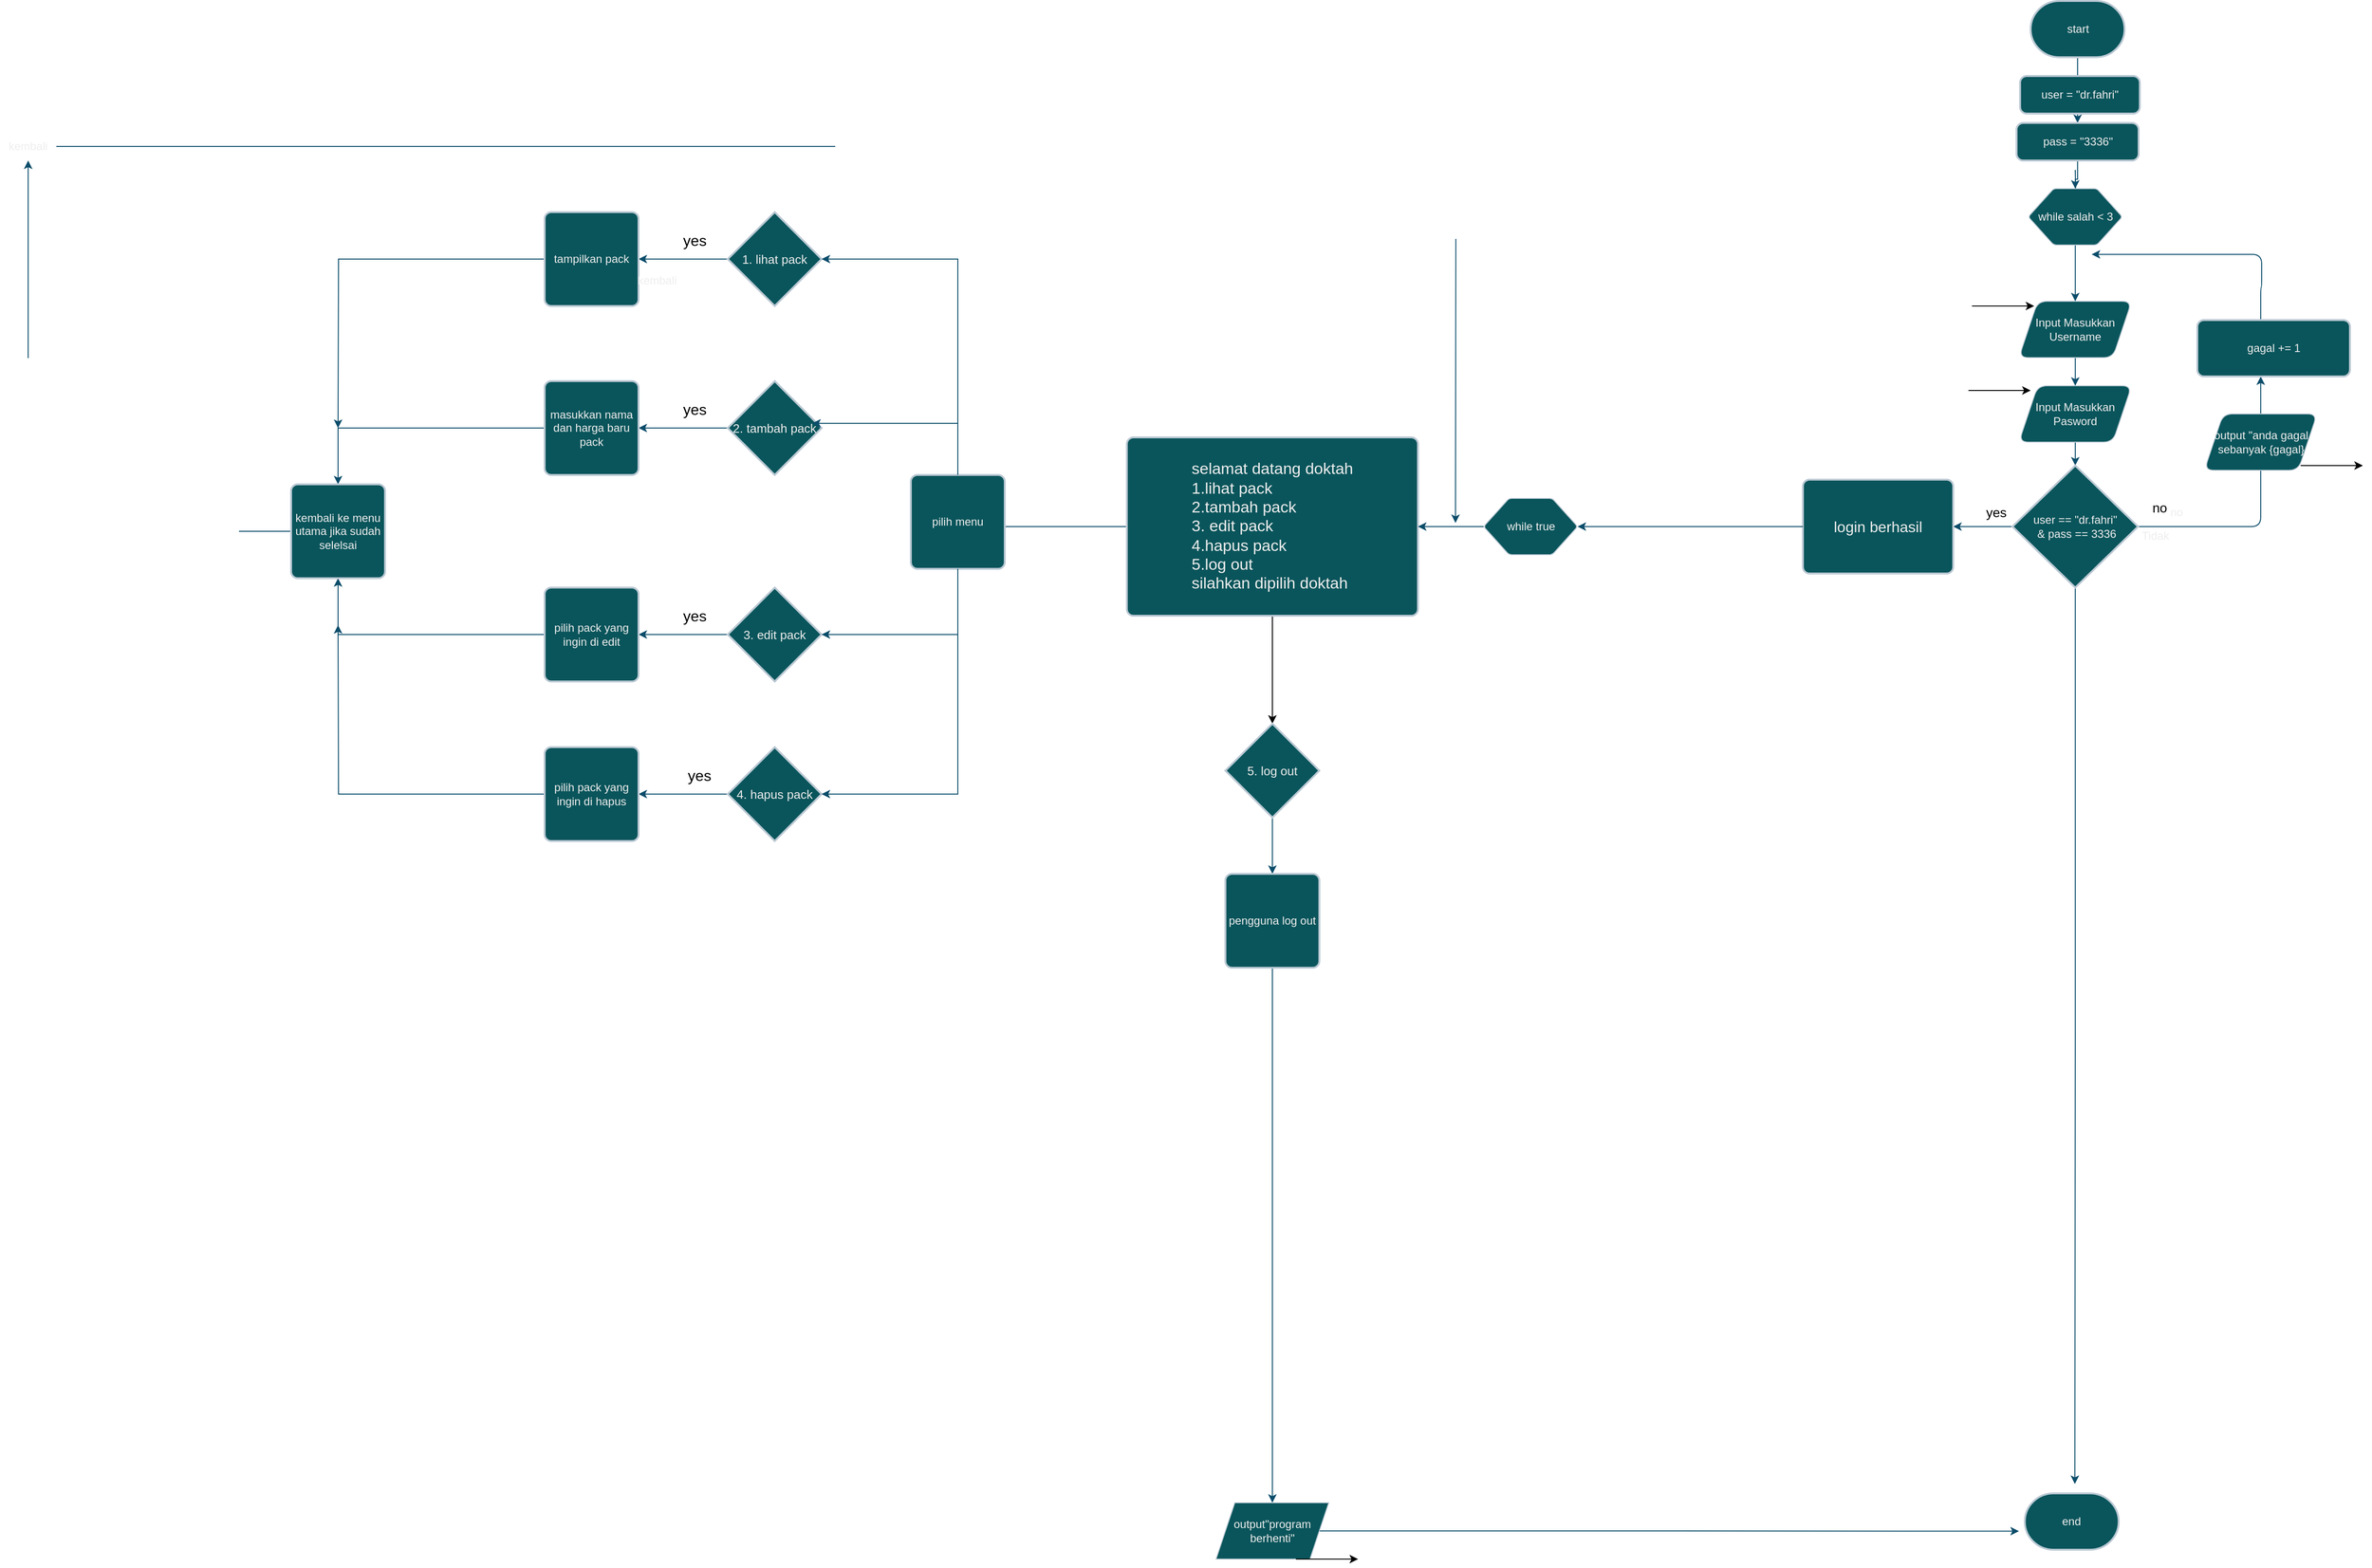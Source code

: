 <mxfile version="24.7.17">
  <diagram id="ow063_VG-V3vekkZYv4J" name="Page-1">
    <mxGraphModel dx="4556" dy="2064" grid="1" gridSize="10" guides="1" tooltips="1" connect="1" arrows="1" fold="1" page="1" pageScale="1" pageWidth="1100" pageHeight="850" math="0" shadow="0">
      <root>
        <mxCell id="0" />
        <mxCell id="1" parent="0" />
        <mxCell id="7BNNcUpY7Ui7uT_f6B9O-14" value="" style="edgeStyle=orthogonalEdgeStyle;rounded=1;orthogonalLoop=1;jettySize=auto;html=1;labelBackgroundColor=none;strokeColor=#0B4D6A;fontColor=default;" parent="1" source="7BNNcUpY7Ui7uT_f6B9O-2" target="7BNNcUpY7Ui7uT_f6B9O-13" edge="1">
          <mxGeometry relative="1" as="geometry" />
        </mxCell>
        <mxCell id="7BNNcUpY7Ui7uT_f6B9O-2" value="Input Masukkan Pasword" style="shape=parallelogram;perimeter=parallelogramPerimeter;whiteSpace=wrap;html=1;fixedSize=1;labelBackgroundColor=none;fillColor=#09555B;strokeColor=#BAC8D3;fontColor=#EEEEEE;rounded=1;" parent="1" vertex="1">
          <mxGeometry x="1380" y="420" width="120" height="60" as="geometry" />
        </mxCell>
        <mxCell id="7BNNcUpY7Ui7uT_f6B9O-6" value="" style="edgeStyle=orthogonalEdgeStyle;rounded=1;orthogonalLoop=1;jettySize=auto;html=1;labelBackgroundColor=none;strokeColor=#0B4D6A;fontColor=default;" parent="1" source="7BNNcUpY7Ui7uT_f6B9O-3" target="7BNNcUpY7Ui7uT_f6B9O-2" edge="1">
          <mxGeometry relative="1" as="geometry" />
        </mxCell>
        <mxCell id="7BNNcUpY7Ui7uT_f6B9O-3" value="Input Masukkan Username" style="shape=parallelogram;perimeter=parallelogramPerimeter;whiteSpace=wrap;html=1;fixedSize=1;labelBackgroundColor=none;fillColor=#09555B;strokeColor=#BAC8D3;fontColor=#EEEEEE;rounded=1;" parent="1" vertex="1">
          <mxGeometry x="1380" y="330" width="120" height="60" as="geometry" />
        </mxCell>
        <mxCell id="sDF-3lWNw89VGC4_ciGH-3" value="" style="edgeStyle=orthogonalEdgeStyle;rounded=0;orthogonalLoop=1;jettySize=auto;html=1;labelBackgroundColor=none;strokeColor=#0B4D6A;fontColor=default;" parent="1" source="7BNNcUpY7Ui7uT_f6B9O-7" target="sDF-3lWNw89VGC4_ciGH-2" edge="1">
          <mxGeometry relative="1" as="geometry" />
        </mxCell>
        <mxCell id="7BNNcUpY7Ui7uT_f6B9O-7" value="start" style="strokeWidth=2;html=1;shape=mxgraph.flowchart.terminator;whiteSpace=wrap;labelBackgroundColor=none;fillColor=#09555B;strokeColor=#BAC8D3;fontColor=#EEEEEE;rounded=1;" parent="1" vertex="1">
          <mxGeometry x="1392.5" y="10" width="100" height="60" as="geometry" />
        </mxCell>
        <mxCell id="7BNNcUpY7Ui7uT_f6B9O-11" value="" style="edgeStyle=orthogonalEdgeStyle;rounded=1;orthogonalLoop=1;jettySize=auto;html=1;labelBackgroundColor=none;strokeColor=#0B4D6A;fontColor=default;" parent="1" edge="1">
          <mxGeometry relative="1" as="geometry">
            <mxPoint x="1439.957" y="140" as="sourcePoint" />
            <mxPoint x="1439.957" y="150" as="targetPoint" />
          </mxGeometry>
        </mxCell>
        <mxCell id="dBrxgmBk9G-msEK50nz_-13" value="" style="edgeStyle=orthogonalEdgeStyle;rounded=1;orthogonalLoop=1;jettySize=auto;html=1;labelBackgroundColor=none;strokeColor=#0B4D6A;fontColor=default;" parent="1" target="dBrxgmBk9G-msEK50nz_-12" edge="1">
          <mxGeometry relative="1" as="geometry">
            <mxPoint x="1439.957" y="190" as="sourcePoint" />
          </mxGeometry>
        </mxCell>
        <mxCell id="7BNNcUpY7Ui7uT_f6B9O-24" style="edgeStyle=orthogonalEdgeStyle;rounded=1;orthogonalLoop=1;jettySize=auto;html=1;exitX=1;exitY=0.5;exitDx=0;exitDy=0;exitPerimeter=0;entryX=0.5;entryY=1;entryDx=0;entryDy=0;labelBackgroundColor=none;strokeColor=#0B4D6A;fontColor=default;" parent="1" source="7BNNcUpY7Ui7uT_f6B9O-13" target="7BNNcUpY7Ui7uT_f6B9O-16" edge="1">
          <mxGeometry relative="1" as="geometry">
            <mxPoint x="1647.5" y="440" as="targetPoint" />
            <Array as="points">
              <mxPoint x="1637.5" y="480" />
              <mxPoint x="1637.5" y="400" />
            </Array>
          </mxGeometry>
        </mxCell>
        <mxCell id="WnNB0ufm-qWZGkOerOgV-6" value="" style="edgeStyle=orthogonalEdgeStyle;rounded=0;orthogonalLoop=1;jettySize=auto;html=1;labelBackgroundColor=none;strokeColor=#0B4D6A;fontColor=default;" parent="1" source="7BNNcUpY7Ui7uT_f6B9O-13" target="WnNB0ufm-qWZGkOerOgV-2" edge="1">
          <mxGeometry relative="1" as="geometry" />
        </mxCell>
        <mxCell id="WnNB0ufm-qWZGkOerOgV-65" style="edgeStyle=orthogonalEdgeStyle;rounded=0;orthogonalLoop=1;jettySize=auto;html=1;exitX=0.5;exitY=1;exitDx=0;exitDy=0;exitPerimeter=0;labelBackgroundColor=none;strokeColor=#0B4D6A;fontColor=default;" parent="1" source="7BNNcUpY7Ui7uT_f6B9O-13" edge="1">
          <mxGeometry relative="1" as="geometry">
            <mxPoint x="1439.571" y="1590" as="targetPoint" />
          </mxGeometry>
        </mxCell>
        <mxCell id="7BNNcUpY7Ui7uT_f6B9O-13" value="user == &quot;dr.fahri&quot;&lt;div&gt;&amp;nbsp;&amp;amp; pass == 3336&lt;/div&gt;" style="strokeWidth=2;html=1;shape=mxgraph.flowchart.decision;whiteSpace=wrap;labelBackgroundColor=none;fillColor=#09555B;strokeColor=#BAC8D3;fontColor=#EEEEEE;rounded=1;" parent="1" vertex="1">
          <mxGeometry x="1373.12" y="505" width="133.75" height="130" as="geometry" />
        </mxCell>
        <mxCell id="dBrxgmBk9G-msEK50nz_-10" value="" style="edgeStyle=orthogonalEdgeStyle;rounded=1;orthogonalLoop=1;jettySize=auto;html=1;labelBackgroundColor=none;strokeColor=#0B4D6A;fontColor=default;" parent="1" source="7BNNcUpY7Ui7uT_f6B9O-16" edge="1">
          <mxGeometry relative="1" as="geometry">
            <mxPoint x="1637.5" y="410" as="targetPoint" />
          </mxGeometry>
        </mxCell>
        <mxCell id="7BNNcUpY7Ui7uT_f6B9O-16" value="output &quot;anda gagal sebanyak {gagal}" style="shape=parallelogram;perimeter=parallelogramPerimeter;whiteSpace=wrap;html=1;fixedSize=1;labelBackgroundColor=none;fillColor=#09555B;strokeColor=#BAC8D3;fontColor=#EEEEEE;rounded=1;" parent="1" vertex="1">
          <mxGeometry x="1577.5" y="450" width="120" height="60" as="geometry" />
        </mxCell>
        <mxCell id="dBrxgmBk9G-msEK50nz_-15" style="rounded=1;orthogonalLoop=1;jettySize=auto;html=1;exitX=0.5;exitY=0;exitDx=0;exitDy=0;edgeStyle=orthogonalEdgeStyle;labelBackgroundColor=none;strokeColor=#0B4D6A;fontColor=default;" parent="1" edge="1">
          <mxGeometry relative="1" as="geometry">
            <mxPoint x="1457.5" y="280" as="targetPoint" />
            <mxPoint x="1637.5" y="350" as="sourcePoint" />
            <Array as="points">
              <mxPoint x="1637.5" y="315" />
              <mxPoint x="1638.5" y="315" />
            </Array>
          </mxGeometry>
        </mxCell>
        <mxCell id="dBrxgmBk9G-msEK50nz_-2" value="Tidak" style="text;html=1;align=center;verticalAlign=middle;resizable=0;points=[];autosize=1;strokeColor=none;fillColor=none;labelBackgroundColor=none;fontColor=#EEEEEE;rounded=1;" parent="1" vertex="1">
          <mxGeometry x="1500" y="565" width="50" height="30" as="geometry" />
        </mxCell>
        <mxCell id="dBrxgmBk9G-msEK50nz_-16" value="" style="edgeStyle=orthogonalEdgeStyle;rounded=1;orthogonalLoop=1;jettySize=auto;html=1;labelBackgroundColor=none;strokeColor=#0B4D6A;fontColor=default;" parent="1" source="dBrxgmBk9G-msEK50nz_-12" target="7BNNcUpY7Ui7uT_f6B9O-3" edge="1">
          <mxGeometry relative="1" as="geometry" />
        </mxCell>
        <mxCell id="dBrxgmBk9G-msEK50nz_-12" value="while salah &amp;lt; 3" style="verticalLabelPosition=middle;verticalAlign=middle;html=1;shape=hexagon;perimeter=hexagonPerimeter2;arcSize=6;size=0.27;align=center;labelPosition=center;labelBackgroundColor=none;fillColor=#09555B;strokeColor=#BAC8D3;fontColor=#EEEEEE;rounded=1;" parent="1" vertex="1">
          <mxGeometry x="1390" y="210" width="100" height="60" as="geometry" />
        </mxCell>
        <mxCell id="dBrxgmBk9G-msEK50nz_-40" value="gagal += 1" style="rounded=1;whiteSpace=wrap;html=1;absoluteArcSize=1;arcSize=14;strokeWidth=2;labelBackgroundColor=none;fillColor=#09555B;strokeColor=#BAC8D3;fontColor=#EEEEEE;" parent="1" vertex="1">
          <mxGeometry x="1570" y="350" width="162.5" height="60" as="geometry" />
        </mxCell>
        <mxCell id="sDF-3lWNw89VGC4_ciGH-1" value="user = &quot;dr.fahri&quot;" style="rounded=1;whiteSpace=wrap;html=1;absoluteArcSize=1;arcSize=14;strokeWidth=2;fillColor=#09555B;strokeColor=#BAC8D3;labelBackgroundColor=none;fontColor=#EEEEEE;" parent="1" vertex="1">
          <mxGeometry x="1381.25" y="90" width="127.5" height="40" as="geometry" />
        </mxCell>
        <mxCell id="sDF-3lWNw89VGC4_ciGH-4" value="" style="edgeStyle=orthogonalEdgeStyle;rounded=0;orthogonalLoop=1;jettySize=auto;html=1;labelBackgroundColor=none;strokeColor=#0B4D6A;fontColor=default;" parent="1" source="sDF-3lWNw89VGC4_ciGH-2" target="dBrxgmBk9G-msEK50nz_-12" edge="1">
          <mxGeometry relative="1" as="geometry" />
        </mxCell>
        <mxCell id="sDF-3lWNw89VGC4_ciGH-2" value="pass = &quot;3336&quot;" style="rounded=1;whiteSpace=wrap;html=1;absoluteArcSize=1;arcSize=14;strokeWidth=2;fillColor=#09555B;strokeColor=#BAC8D3;labelBackgroundColor=none;fontColor=#EEEEEE;" parent="1" vertex="1">
          <mxGeometry x="1377.5" y="140" width="130" height="40" as="geometry" />
        </mxCell>
        <mxCell id="BMUwDCnW8Ut4nbrkXiIB-1" value="&lt;font color=&quot;#000000&quot; style=&quot;font-size: 14px;&quot;&gt;yes&lt;/font&gt;" style="text;html=1;align=center;verticalAlign=middle;whiteSpace=wrap;rounded=0;labelBackgroundColor=none;fontColor=#EEEEEE;" parent="1" vertex="1">
          <mxGeometry x="1326.25" y="540" width="60" height="30" as="geometry" />
        </mxCell>
        <mxCell id="BMUwDCnW8Ut4nbrkXiIB-2" value="no" style="text;html=1;align=center;verticalAlign=middle;whiteSpace=wrap;rounded=0;labelBackgroundColor=none;fontColor=#EEEEEE;" parent="1" vertex="1">
          <mxGeometry x="1517.5" y="540" width="60" height="30" as="geometry" />
        </mxCell>
        <mxCell id="WnNB0ufm-qWZGkOerOgV-2" value="&lt;font style=&quot;font-size: 16px;&quot;&gt;login berhasil&lt;/font&gt;" style="rounded=1;whiteSpace=wrap;html=1;absoluteArcSize=1;arcSize=14;strokeWidth=2;labelBackgroundColor=none;fillColor=#09555B;strokeColor=#BAC8D3;fontColor=#EEEEEE;" parent="1" vertex="1">
          <mxGeometry x="1150" y="520" width="160" height="100" as="geometry" />
        </mxCell>
        <mxCell id="Xq2KbLmmlqhMLaFqcAf8-1" style="edgeStyle=orthogonalEdgeStyle;rounded=0;orthogonalLoop=1;jettySize=auto;html=1;exitX=0;exitY=0.5;exitDx=0;exitDy=0;labelBackgroundColor=none;strokeColor=#0B4D6A;fontColor=default;" parent="1" source="WnNB0ufm-qWZGkOerOgV-7" edge="1">
          <mxGeometry relative="1" as="geometry">
            <mxPoint x="230" y="570" as="targetPoint" />
          </mxGeometry>
        </mxCell>
        <mxCell id="2GlJDG4ceJ929ZNw-_GK-1" value="" style="edgeStyle=orthogonalEdgeStyle;rounded=0;orthogonalLoop=1;jettySize=auto;html=1;" parent="1" source="WnNB0ufm-qWZGkOerOgV-7" target="WnNB0ufm-qWZGkOerOgV-16" edge="1">
          <mxGeometry relative="1" as="geometry" />
        </mxCell>
        <mxCell id="WnNB0ufm-qWZGkOerOgV-7" value="&lt;font style=&quot;font-size: 17px;&quot;&gt;selamat datang doktah&lt;/font&gt;&lt;div style=&quot;text-align: justify; font-size: 17px;&quot;&gt;&lt;font style=&quot;font-size: 17px;&quot;&gt;1.lihat pack&lt;/font&gt;&lt;/div&gt;&lt;div style=&quot;text-align: justify; font-size: 17px;&quot;&gt;&lt;font style=&quot;font-size: 17px;&quot;&gt;2.tambah pack&lt;/font&gt;&lt;/div&gt;&lt;div style=&quot;text-align: justify; font-size: 17px;&quot;&gt;&lt;font style=&quot;font-size: 17px;&quot;&gt;3. edit pack&lt;/font&gt;&lt;/div&gt;&lt;div style=&quot;text-align: justify; font-size: 17px;&quot;&gt;&lt;font style=&quot;font-size: 17px;&quot;&gt;4.hapus pack&lt;/font&gt;&lt;/div&gt;&lt;div style=&quot;text-align: justify; font-size: 17px;&quot;&gt;&lt;font style=&quot;font-size: 17px;&quot;&gt;5.log out&lt;/font&gt;&lt;/div&gt;&lt;div style=&quot;text-align: justify; font-size: 17px;&quot;&gt;&lt;font style=&quot;font-size: 17px;&quot;&gt;silahkan dipilih doktah&lt;/font&gt;&lt;/div&gt;" style="rounded=1;whiteSpace=wrap;html=1;absoluteArcSize=1;arcSize=14;strokeWidth=2;align=center;labelBackgroundColor=none;fillColor=#09555B;strokeColor=#BAC8D3;fontColor=#EEEEEE;" parent="1" vertex="1">
          <mxGeometry x="430" y="475" width="310" height="190" as="geometry" />
        </mxCell>
        <mxCell id="WnNB0ufm-qWZGkOerOgV-34" value="" style="edgeStyle=orthogonalEdgeStyle;rounded=0;orthogonalLoop=1;jettySize=auto;html=1;labelBackgroundColor=none;strokeColor=#0B4D6A;fontColor=default;" parent="1" source="WnNB0ufm-qWZGkOerOgV-9" target="WnNB0ufm-qWZGkOerOgV-24" edge="1">
          <mxGeometry relative="1" as="geometry" />
        </mxCell>
        <mxCell id="WnNB0ufm-qWZGkOerOgV-9" value="&lt;font style=&quot;font-size: 13px;&quot;&gt;1. lihat pack&lt;/font&gt;" style="strokeWidth=2;html=1;shape=mxgraph.flowchart.decision;whiteSpace=wrap;labelBackgroundColor=none;fillColor=#09555B;strokeColor=#BAC8D3;fontColor=#EEEEEE;" parent="1" vertex="1">
          <mxGeometry x="5" y="235" width="100" height="100" as="geometry" />
        </mxCell>
        <mxCell id="WnNB0ufm-qWZGkOerOgV-33" value="" style="edgeStyle=orthogonalEdgeStyle;rounded=0;orthogonalLoop=1;jettySize=auto;html=1;labelBackgroundColor=none;strokeColor=#0B4D6A;fontColor=default;" parent="1" source="WnNB0ufm-qWZGkOerOgV-15" target="WnNB0ufm-qWZGkOerOgV-28" edge="1">
          <mxGeometry relative="1" as="geometry" />
        </mxCell>
        <mxCell id="WnNB0ufm-qWZGkOerOgV-15" value="&lt;span style=&quot;font-size: 13px;&quot;&gt;2. tambah pack&lt;/span&gt;" style="strokeWidth=2;html=1;shape=mxgraph.flowchart.decision;whiteSpace=wrap;labelBackgroundColor=none;fillColor=#09555B;strokeColor=#BAC8D3;fontColor=#EEEEEE;" parent="1" vertex="1">
          <mxGeometry x="5" y="415" width="100" height="100" as="geometry" />
        </mxCell>
        <mxCell id="Xq2KbLmmlqhMLaFqcAf8-14" style="edgeStyle=orthogonalEdgeStyle;rounded=0;orthogonalLoop=1;jettySize=auto;html=1;exitX=0.5;exitY=1;exitDx=0;exitDy=0;exitPerimeter=0;entryX=0.5;entryY=0;entryDx=0;entryDy=0;labelBackgroundColor=none;strokeColor=#0B4D6A;fontColor=default;" parent="1" source="WnNB0ufm-qWZGkOerOgV-16" target="WnNB0ufm-qWZGkOerOgV-25" edge="1">
          <mxGeometry relative="1" as="geometry" />
        </mxCell>
        <mxCell id="WnNB0ufm-qWZGkOerOgV-16" value="&lt;span style=&quot;font-size: 13px;&quot;&gt;5. log out&lt;/span&gt;" style="strokeWidth=2;html=1;shape=mxgraph.flowchart.decision;whiteSpace=wrap;labelBackgroundColor=none;fillColor=#09555B;strokeColor=#BAC8D3;fontColor=#EEEEEE;" parent="1" vertex="1">
          <mxGeometry x="535" y="780" width="100" height="100" as="geometry" />
        </mxCell>
        <mxCell id="Xq2KbLmmlqhMLaFqcAf8-3" value="" style="edgeStyle=orthogonalEdgeStyle;rounded=0;orthogonalLoop=1;jettySize=auto;html=1;labelBackgroundColor=none;strokeColor=#0B4D6A;fontColor=default;" parent="1" source="WnNB0ufm-qWZGkOerOgV-17" target="WnNB0ufm-qWZGkOerOgV-26" edge="1">
          <mxGeometry relative="1" as="geometry" />
        </mxCell>
        <mxCell id="WnNB0ufm-qWZGkOerOgV-17" value="&lt;span style=&quot;font-size: 13px;&quot;&gt;4. hapus pack&lt;/span&gt;" style="strokeWidth=2;html=1;shape=mxgraph.flowchart.decision;whiteSpace=wrap;labelBackgroundColor=none;fillColor=#09555B;strokeColor=#BAC8D3;fontColor=#EEEEEE;" parent="1" vertex="1">
          <mxGeometry x="5" y="805" width="100" height="100" as="geometry" />
        </mxCell>
        <mxCell id="Xq2KbLmmlqhMLaFqcAf8-2" value="" style="edgeStyle=orthogonalEdgeStyle;rounded=0;orthogonalLoop=1;jettySize=auto;html=1;labelBackgroundColor=none;strokeColor=#0B4D6A;fontColor=default;" parent="1" source="WnNB0ufm-qWZGkOerOgV-18" target="WnNB0ufm-qWZGkOerOgV-27" edge="1">
          <mxGeometry relative="1" as="geometry" />
        </mxCell>
        <mxCell id="WnNB0ufm-qWZGkOerOgV-18" value="&lt;span style=&quot;font-size: 13px;&quot;&gt;3. edit pack&lt;/span&gt;" style="strokeWidth=2;html=1;shape=mxgraph.flowchart.decision;whiteSpace=wrap;labelBackgroundColor=none;fillColor=#09555B;strokeColor=#BAC8D3;fontColor=#EEEEEE;" parent="1" vertex="1">
          <mxGeometry x="5" y="635" width="100" height="100" as="geometry" />
        </mxCell>
        <mxCell id="Xq2KbLmmlqhMLaFqcAf8-12" style="edgeStyle=orthogonalEdgeStyle;rounded=0;orthogonalLoop=1;jettySize=auto;html=1;exitX=0;exitY=0.5;exitDx=0;exitDy=0;labelBackgroundColor=none;strokeColor=#0B4D6A;fontColor=default;" parent="1" source="WnNB0ufm-qWZGkOerOgV-24" edge="1">
          <mxGeometry relative="1" as="geometry">
            <mxPoint x="-410" y="465" as="targetPoint" />
          </mxGeometry>
        </mxCell>
        <mxCell id="WnNB0ufm-qWZGkOerOgV-24" value="tampilkan pack" style="rounded=1;whiteSpace=wrap;html=1;absoluteArcSize=1;arcSize=14;strokeWidth=2;labelBackgroundColor=none;fillColor=#09555B;strokeColor=#BAC8D3;fontColor=#EEEEEE;" parent="1" vertex="1">
          <mxGeometry x="-190" y="235" width="100" height="100" as="geometry" />
        </mxCell>
        <mxCell id="Xq2KbLmmlqhMLaFqcAf8-16" style="edgeStyle=orthogonalEdgeStyle;rounded=0;orthogonalLoop=1;jettySize=auto;html=1;exitX=0.5;exitY=1;exitDx=0;exitDy=0;entryX=0.5;entryY=0;entryDx=0;entryDy=0;labelBackgroundColor=none;strokeColor=#0B4D6A;fontColor=default;" parent="1" source="WnNB0ufm-qWZGkOerOgV-25" target="WnNB0ufm-qWZGkOerOgV-59" edge="1">
          <mxGeometry relative="1" as="geometry" />
        </mxCell>
        <mxCell id="WnNB0ufm-qWZGkOerOgV-25" value="pengguna log out" style="rounded=1;whiteSpace=wrap;html=1;absoluteArcSize=1;arcSize=14;strokeWidth=2;labelBackgroundColor=none;fillColor=#09555B;strokeColor=#BAC8D3;fontColor=#EEEEEE;" parent="1" vertex="1">
          <mxGeometry x="535" y="940" width="100" height="100" as="geometry" />
        </mxCell>
        <mxCell id="Xq2KbLmmlqhMLaFqcAf8-11" style="edgeStyle=orthogonalEdgeStyle;rounded=0;orthogonalLoop=1;jettySize=auto;html=1;exitX=0;exitY=0.5;exitDx=0;exitDy=0;labelBackgroundColor=none;strokeColor=#0B4D6A;fontColor=default;" parent="1" source="WnNB0ufm-qWZGkOerOgV-26" edge="1">
          <mxGeometry relative="1" as="geometry">
            <mxPoint x="-410" y="675" as="targetPoint" />
          </mxGeometry>
        </mxCell>
        <mxCell id="WnNB0ufm-qWZGkOerOgV-26" value="pilih pack yang ingin di hapus" style="rounded=1;whiteSpace=wrap;html=1;absoluteArcSize=1;arcSize=14;strokeWidth=2;labelBackgroundColor=none;fillColor=#09555B;strokeColor=#BAC8D3;fontColor=#EEEEEE;" parent="1" vertex="1">
          <mxGeometry x="-190" y="805" width="100" height="100" as="geometry" />
        </mxCell>
        <mxCell id="Xq2KbLmmlqhMLaFqcAf8-10" style="edgeStyle=orthogonalEdgeStyle;rounded=0;orthogonalLoop=1;jettySize=auto;html=1;exitX=0;exitY=0.5;exitDx=0;exitDy=0;labelBackgroundColor=none;strokeColor=#0B4D6A;fontColor=default;" parent="1" source="WnNB0ufm-qWZGkOerOgV-27" target="Xq2KbLmmlqhMLaFqcAf8-4" edge="1">
          <mxGeometry relative="1" as="geometry" />
        </mxCell>
        <mxCell id="WnNB0ufm-qWZGkOerOgV-27" value="pilih pack yang ingin di edit" style="rounded=1;whiteSpace=wrap;html=1;absoluteArcSize=1;arcSize=14;strokeWidth=2;labelBackgroundColor=none;fillColor=#09555B;strokeColor=#BAC8D3;fontColor=#EEEEEE;" parent="1" vertex="1">
          <mxGeometry x="-190" y="635" width="100" height="100" as="geometry" />
        </mxCell>
        <mxCell id="Xq2KbLmmlqhMLaFqcAf8-7" style="edgeStyle=orthogonalEdgeStyle;rounded=0;orthogonalLoop=1;jettySize=auto;html=1;exitX=0;exitY=0.5;exitDx=0;exitDy=0;labelBackgroundColor=none;strokeColor=#0B4D6A;fontColor=default;" parent="1" source="WnNB0ufm-qWZGkOerOgV-28" target="Xq2KbLmmlqhMLaFqcAf8-4" edge="1">
          <mxGeometry relative="1" as="geometry" />
        </mxCell>
        <mxCell id="WnNB0ufm-qWZGkOerOgV-28" value="masukkan nama dan harga baru pack" style="rounded=1;whiteSpace=wrap;html=1;absoluteArcSize=1;arcSize=14;strokeWidth=2;labelBackgroundColor=none;fillColor=#09555B;strokeColor=#BAC8D3;fontColor=#EEEEEE;" parent="1" vertex="1">
          <mxGeometry x="-190" y="415" width="100" height="100" as="geometry" />
        </mxCell>
        <mxCell id="WnNB0ufm-qWZGkOerOgV-36" style="edgeStyle=orthogonalEdgeStyle;rounded=0;orthogonalLoop=1;jettySize=auto;html=1;exitX=0.5;exitY=1;exitDx=0;exitDy=0;exitPerimeter=0;labelBackgroundColor=none;strokeColor=#0B4D6A;fontColor=default;" parent="1" edge="1">
          <mxGeometry relative="1" as="geometry">
            <mxPoint x="-460" y="665" as="sourcePoint" />
            <mxPoint x="-460" y="665" as="targetPoint" />
          </mxGeometry>
        </mxCell>
        <mxCell id="WnNB0ufm-qWZGkOerOgV-45" value="" style="edgeStyle=orthogonalEdgeStyle;rounded=0;orthogonalLoop=1;jettySize=auto;html=1;exitX=0;exitY=0.5;exitDx=0;exitDy=0;labelBackgroundColor=none;strokeColor=#0B4D6A;fontColor=default;" parent="1" source="WnNB0ufm-qWZGkOerOgV-2" target="WnNB0ufm-qWZGkOerOgV-44" edge="1">
          <mxGeometry relative="1" as="geometry">
            <mxPoint x="1150" y="570" as="sourcePoint" />
            <mxPoint x="870" y="570" as="targetPoint" />
          </mxGeometry>
        </mxCell>
        <mxCell id="WnNB0ufm-qWZGkOerOgV-46" value="" style="edgeStyle=orthogonalEdgeStyle;rounded=0;orthogonalLoop=1;jettySize=auto;html=1;labelBackgroundColor=none;strokeColor=#0B4D6A;fontColor=default;" parent="1" source="WnNB0ufm-qWZGkOerOgV-44" target="WnNB0ufm-qWZGkOerOgV-7" edge="1">
          <mxGeometry relative="1" as="geometry" />
        </mxCell>
        <mxCell id="WnNB0ufm-qWZGkOerOgV-44" value="while true" style="verticalLabelPosition=middle;verticalAlign=middle;html=1;shape=hexagon;perimeter=hexagonPerimeter2;arcSize=6;size=0.27;align=center;labelPosition=center;labelBackgroundColor=none;fillColor=#09555B;strokeColor=#BAC8D3;fontColor=#EEEEEE;rounded=1;" parent="1" vertex="1">
          <mxGeometry x="810" y="540" width="100" height="60" as="geometry" />
        </mxCell>
        <mxCell id="WnNB0ufm-qWZGkOerOgV-55" value="kembali" style="text;html=1;align=center;verticalAlign=middle;whiteSpace=wrap;rounded=0;labelBackgroundColor=none;fontColor=#EEEEEE;" parent="1" vertex="1">
          <mxGeometry x="-100.091" y="292.5" width="60" height="30" as="geometry" />
        </mxCell>
        <mxCell id="WnNB0ufm-qWZGkOerOgV-64" style="edgeStyle=orthogonalEdgeStyle;rounded=0;orthogonalLoop=1;jettySize=auto;html=1;exitX=1;exitY=0.5;exitDx=0;exitDy=0;labelBackgroundColor=none;strokeColor=#0B4D6A;fontColor=default;" parent="1" source="WnNB0ufm-qWZGkOerOgV-59" edge="1">
          <mxGeometry relative="1" as="geometry">
            <mxPoint x="1380" y="1640.286" as="targetPoint" />
          </mxGeometry>
        </mxCell>
        <mxCell id="WnNB0ufm-qWZGkOerOgV-59" value="output&quot;program berhenti&quot;" style="shape=parallelogram;perimeter=parallelogramPerimeter;whiteSpace=wrap;html=1;fixedSize=1;labelBackgroundColor=none;fillColor=#09555B;strokeColor=#BAC8D3;fontColor=#EEEEEE;" parent="1" vertex="1">
          <mxGeometry x="524.999" y="1610" width="120" height="60" as="geometry" />
        </mxCell>
        <mxCell id="WnNB0ufm-qWZGkOerOgV-62" value="end" style="strokeWidth=2;html=1;shape=mxgraph.flowchart.terminator;whiteSpace=wrap;labelBackgroundColor=none;fillColor=#09555B;strokeColor=#BAC8D3;fontColor=#EEEEEE;" parent="1" vertex="1">
          <mxGeometry x="1386.25" y="1600" width="100" height="60" as="geometry" />
        </mxCell>
        <mxCell id="Xq2KbLmmlqhMLaFqcAf8-17" style="edgeStyle=orthogonalEdgeStyle;rounded=0;orthogonalLoop=1;jettySize=auto;html=1;exitX=0;exitY=0.5;exitDx=0;exitDy=0;labelBackgroundColor=none;strokeColor=#0B4D6A;fontColor=default;" parent="1" source="Xq2KbLmmlqhMLaFqcAf8-4" target="Xq2KbLmmlqhMLaFqcAf8-18" edge="1">
          <mxGeometry relative="1" as="geometry">
            <mxPoint x="-740" y="165" as="targetPoint" />
          </mxGeometry>
        </mxCell>
        <mxCell id="Xq2KbLmmlqhMLaFqcAf8-4" value="kembali ke menu utama jika sudah selelsai" style="rounded=1;whiteSpace=wrap;html=1;absoluteArcSize=1;arcSize=14;strokeWidth=2;labelBackgroundColor=none;fillColor=#09555B;strokeColor=#BAC8D3;fontColor=#EEEEEE;" parent="1" vertex="1">
          <mxGeometry x="-460" y="525" width="100" height="100" as="geometry" />
        </mxCell>
        <mxCell id="Xq2KbLmmlqhMLaFqcAf8-19" style="edgeStyle=orthogonalEdgeStyle;rounded=0;orthogonalLoop=1;jettySize=auto;html=1;exitX=1;exitY=0.5;exitDx=0;exitDy=0;labelBackgroundColor=none;strokeColor=#0B4D6A;fontColor=default;" parent="1" source="Xq2KbLmmlqhMLaFqcAf8-18" edge="1">
          <mxGeometry relative="1" as="geometry">
            <mxPoint x="780" y="566.154" as="targetPoint" />
          </mxGeometry>
        </mxCell>
        <mxCell id="Xq2KbLmmlqhMLaFqcAf8-18" value="kembali" style="text;html=1;align=center;verticalAlign=middle;whiteSpace=wrap;rounded=0;labelBackgroundColor=none;fontColor=#EEEEEE;" parent="1" vertex="1">
          <mxGeometry x="-770" y="150" width="60" height="30" as="geometry" />
        </mxCell>
        <mxCell id="Xq2KbLmmlqhMLaFqcAf8-20" value="pilih menu" style="rounded=1;whiteSpace=wrap;html=1;absoluteArcSize=1;arcSize=14;strokeWidth=2;strokeColor=#BAC8D3;fontColor=#EEEEEE;fillColor=#09555B;labelBackgroundColor=none;" parent="1" vertex="1">
          <mxGeometry x="200" y="515" width="100" height="100" as="geometry" />
        </mxCell>
        <mxCell id="Xq2KbLmmlqhMLaFqcAf8-23" style="edgeStyle=orthogonalEdgeStyle;rounded=0;orthogonalLoop=1;jettySize=auto;html=1;exitX=0.5;exitY=0;exitDx=0;exitDy=0;entryX=1;entryY=0.5;entryDx=0;entryDy=0;entryPerimeter=0;strokeColor=#0B4D6A;labelBackgroundColor=none;fontColor=default;" parent="1" source="Xq2KbLmmlqhMLaFqcAf8-20" target="WnNB0ufm-qWZGkOerOgV-9" edge="1">
          <mxGeometry relative="1" as="geometry" />
        </mxCell>
        <mxCell id="Xq2KbLmmlqhMLaFqcAf8-24" style="edgeStyle=orthogonalEdgeStyle;rounded=0;orthogonalLoop=1;jettySize=auto;html=1;exitX=0.5;exitY=0;exitDx=0;exitDy=0;entryX=0.9;entryY=0.45;entryDx=0;entryDy=0;entryPerimeter=0;strokeColor=#0B4D6A;labelBackgroundColor=none;fontColor=default;" parent="1" source="Xq2KbLmmlqhMLaFqcAf8-20" target="WnNB0ufm-qWZGkOerOgV-15" edge="1">
          <mxGeometry relative="1" as="geometry" />
        </mxCell>
        <mxCell id="Xq2KbLmmlqhMLaFqcAf8-25" style="edgeStyle=orthogonalEdgeStyle;rounded=0;orthogonalLoop=1;jettySize=auto;html=1;exitX=0.5;exitY=1;exitDx=0;exitDy=0;entryX=1;entryY=0.5;entryDx=0;entryDy=0;entryPerimeter=0;strokeColor=#0B4D6A;labelBackgroundColor=none;fontColor=default;" parent="1" source="Xq2KbLmmlqhMLaFqcAf8-20" target="WnNB0ufm-qWZGkOerOgV-17" edge="1">
          <mxGeometry relative="1" as="geometry" />
        </mxCell>
        <mxCell id="Xq2KbLmmlqhMLaFqcAf8-26" style="edgeStyle=orthogonalEdgeStyle;rounded=0;orthogonalLoop=1;jettySize=auto;html=1;exitX=0.5;exitY=1;exitDx=0;exitDy=0;entryX=1;entryY=0.5;entryDx=0;entryDy=0;entryPerimeter=0;strokeColor=#0B4D6A;labelBackgroundColor=none;fontColor=default;" parent="1" source="Xq2KbLmmlqhMLaFqcAf8-20" target="WnNB0ufm-qWZGkOerOgV-18" edge="1">
          <mxGeometry relative="1" as="geometry" />
        </mxCell>
        <mxCell id="Xq2KbLmmlqhMLaFqcAf8-27" value="&lt;font style=&quot;font-size: 16px;&quot; color=&quot;#000000&quot;&gt;yes&lt;/font&gt;" style="text;html=1;align=center;verticalAlign=middle;whiteSpace=wrap;rounded=0;fontColor=#EEEEEE;labelBackgroundColor=none;" parent="1" vertex="1">
          <mxGeometry x="-60" y="250" width="60" height="30" as="geometry" />
        </mxCell>
        <mxCell id="Xq2KbLmmlqhMLaFqcAf8-28" value="&lt;font style=&quot;font-size: 16px;&quot; color=&quot;#000000&quot;&gt;yes&lt;/font&gt;" style="text;html=1;align=center;verticalAlign=middle;whiteSpace=wrap;rounded=0;fontColor=#EEEEEE;labelBackgroundColor=none;" parent="1" vertex="1">
          <mxGeometry x="-55" y="820" width="60" height="30" as="geometry" />
        </mxCell>
        <mxCell id="Xq2KbLmmlqhMLaFqcAf8-29" value="&lt;font style=&quot;font-size: 16px;&quot; color=&quot;#000000&quot;&gt;yes&lt;/font&gt;" style="text;html=1;align=center;verticalAlign=middle;whiteSpace=wrap;rounded=0;fontColor=#EEEEEE;labelBackgroundColor=none;" parent="1" vertex="1">
          <mxGeometry x="-60" y="650" width="60" height="30" as="geometry" />
        </mxCell>
        <mxCell id="Xq2KbLmmlqhMLaFqcAf8-30" value="&lt;font style=&quot;font-size: 16px;&quot; color=&quot;#000000&quot;&gt;yes&lt;/font&gt;" style="text;html=1;align=center;verticalAlign=middle;whiteSpace=wrap;rounded=0;fontColor=#EEEEEE;labelBackgroundColor=none;" parent="1" vertex="1">
          <mxGeometry x="-60" y="430" width="60" height="30" as="geometry" />
        </mxCell>
        <mxCell id="Xq2KbLmmlqhMLaFqcAf8-31" value="&lt;font color=&quot;#000000&quot;&gt;&lt;span style=&quot;font-size: 14px;&quot;&gt;no&lt;/span&gt;&lt;/font&gt;" style="text;html=1;align=center;verticalAlign=middle;whiteSpace=wrap;rounded=0;labelBackgroundColor=none;fontColor=#EEEEEE;" parent="1" vertex="1">
          <mxGeometry x="1500" y="535" width="60" height="30" as="geometry" />
        </mxCell>
        <mxCell id="bBu6_snDVaDfxjEzEFxi-1" value="" style="endArrow=classic;html=1;rounded=0;" edge="1" parent="1">
          <mxGeometry width="50" height="50" relative="1" as="geometry">
            <mxPoint x="1330" y="335" as="sourcePoint" />
            <mxPoint x="1396.25" y="335" as="targetPoint" />
          </mxGeometry>
        </mxCell>
        <mxCell id="bBu6_snDVaDfxjEzEFxi-2" value="" style="endArrow=classic;html=1;rounded=0;" edge="1" parent="1">
          <mxGeometry width="50" height="50" relative="1" as="geometry">
            <mxPoint x="1326.25" y="425" as="sourcePoint" />
            <mxPoint x="1392.5" y="425" as="targetPoint" />
          </mxGeometry>
        </mxCell>
        <mxCell id="bBu6_snDVaDfxjEzEFxi-3" value="" style="endArrow=classic;html=1;rounded=0;" edge="1" parent="1">
          <mxGeometry width="50" height="50" relative="1" as="geometry">
            <mxPoint x="1680" y="505" as="sourcePoint" />
            <mxPoint x="1746.25" y="505" as="targetPoint" />
          </mxGeometry>
        </mxCell>
        <mxCell id="bBu6_snDVaDfxjEzEFxi-5" value="" style="endArrow=classic;html=1;rounded=0;" edge="1" parent="1">
          <mxGeometry width="50" height="50" relative="1" as="geometry">
            <mxPoint x="610" y="1670" as="sourcePoint" />
            <mxPoint x="676.25" y="1670" as="targetPoint" />
          </mxGeometry>
        </mxCell>
      </root>
    </mxGraphModel>
  </diagram>
</mxfile>
